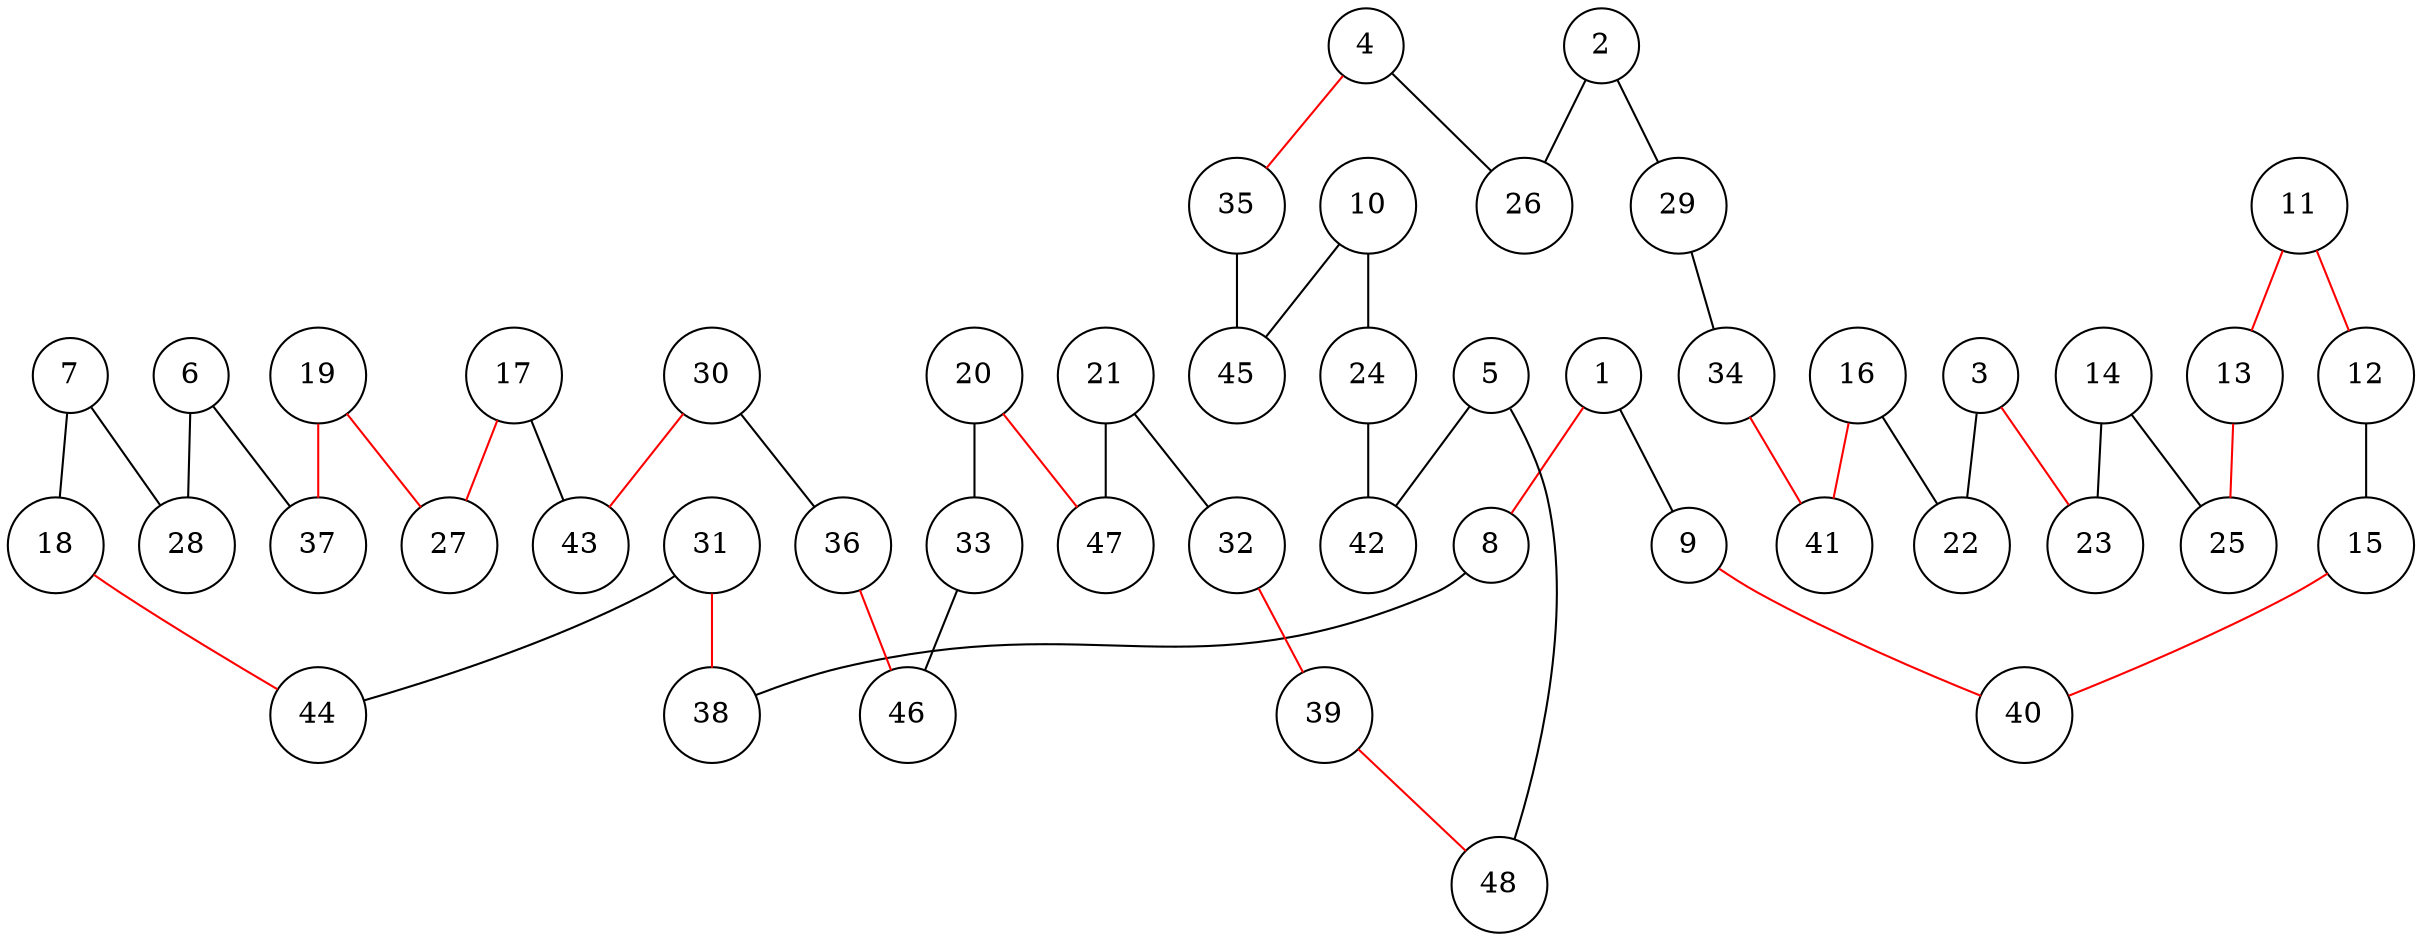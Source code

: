 graph att48 {
	node [shape=circle fillcolor=white]
	1 [ pos = "17.351198,3.743880!"]
	2 [ pos = "5.753672,0.025767!"]
	3 [ pos = "14.248905,3.669157!"]
	4 [ pos = "1.033239,2.166967!"]
	5 [ pos = "7.941252,4.236022!"]
	6 [ pos = "19.603195,11.486730!"]
	7 [ pos = "19.513012,9.574852!"]
	8 [ pos = "18.719402,3.267199!"]
	9 [ pos = "17.773770,4.856996!"]
	10 [ pos = "2.865241,5.279567!"]
	11 [ pos = "14.089152,6.714764!"]
	12 [ pos = "15.431590,7.402731!"]
	13 [ pos = "12.125741,6.889977!"]
	14 [ pos = "11.883535,5.243494!"]
	15 [ pos = "16.354032,6.913167!"]
	16 [ pos = "15.735635,1.723783!"]
	17 [ pos = "19.610925,13.357382!"]
	18 [ pos = "19.227003,9.250193!"]
	19 [ pos = "19.922700,12.169544!"]
	20 [ pos = "15.202267,9.175470!"]
	21 [ pos = "11.551147,8.680752!"]
	22 [ pos = "15.720175,2.860088!"]
	23 [ pos = "13.396032,5.622262!"]
	24 [ pos = "4.207678,7.237825!"]
	25 [ pos = "11.097655,5.982994!"]
	26 [ pos = "1.739242,2.592115!"]
	27 [ pos = "19.466632,12.416903!"]
	28 [ pos = "19.430559,10.257666!"]
	29 [ pos = "8.186035,1.947952!"]
	30 [ pos = "18.943571,11.610410!"]
	31 [ pos = "19.440866,7.217212!"]
	32 [ pos = "8.361247,8.515846!"]
	33 [ pos = "16.557588,8.175728!"]
	34 [ pos = "11.873229,3.086833!"]
	35 [ pos = "0.059263,5.709869!"]
	36 [ pos = "18.675599,9.737181!"]
	37 [ pos = "20.000000,11.839732!"]
	38 [ pos = "19.046637,5.782015!"]
	39 [ pos = "8.977068,7.289358!"]
	40 [ pos = "16.158207,5.501159!"]
	41 [ pos = "12.844628,0.360732!"]
	42 [ pos = "4.936872,4.042772!"]
	43 [ pos = "18.758052,12.623035!"]
	44 [ pos = "19.348106,8.345787!"]
	45 [ pos = "0.025767,6.895130!"]
	46 [ pos = "17.539294,7.711930!"]
	47 [ pos = "13.359959,8.394744!"]
	48 [ pos = "7.789230,5.003865!"]

	1 -- 8 [color = red]
	1 -- 9 [color = black]
	2 -- 26 [color = black]
	2 -- 29 [color = black]
	3 -- 22 [color = black]
	3 -- 23 [color = red]
	4 -- 26 [color = black]
	4 -- 35 [color = red]
	5 -- 42 [color = black]
	5 -- 48 [color = black]
	6 -- 28 [color = black]
	6 -- 37 [color = black]
	7 -- 18 [color = black]
	7 -- 28 [color = black]
	8 -- 38 [color = black]
	9 -- 40 [color = red]
	10 -- 24 [color = black]
	10 -- 45 [color = black]
	11 -- 12 [color = red]
	11 -- 13 [color = red]
	12 -- 15 [color = black]
	13 -- 25 [color = red]
	14 -- 23 [color = black]
	14 -- 25 [color = black]
	15 -- 40 [color = red]
	16 -- 22 [color = black]
	16 -- 41 [color = red]
	17 -- 27 [color = red]
	17 -- 43 [color = black]
	18 -- 44 [color = red]
	19 -- 27 [color = red]
	19 -- 37 [color = red]
	20 -- 33 [color = black]
	20 -- 47 [color = red]
	21 -- 32 [color = black]
	21 -- 47 [color = black]
	24 -- 42 [color = black]
	29 -- 34 [color = black]
	30 -- 36 [color = black]
	30 -- 43 [color = red]
	31 -- 38 [color = red]
	31 -- 44 [color = black]
	32 -- 39 [color = red]
	33 -- 46 [color = black]
	34 -- 41 [color = red]
	35 -- 45 [color = black]
	36 -- 46 [color = red]
	39 -- 48 [color = red]
}